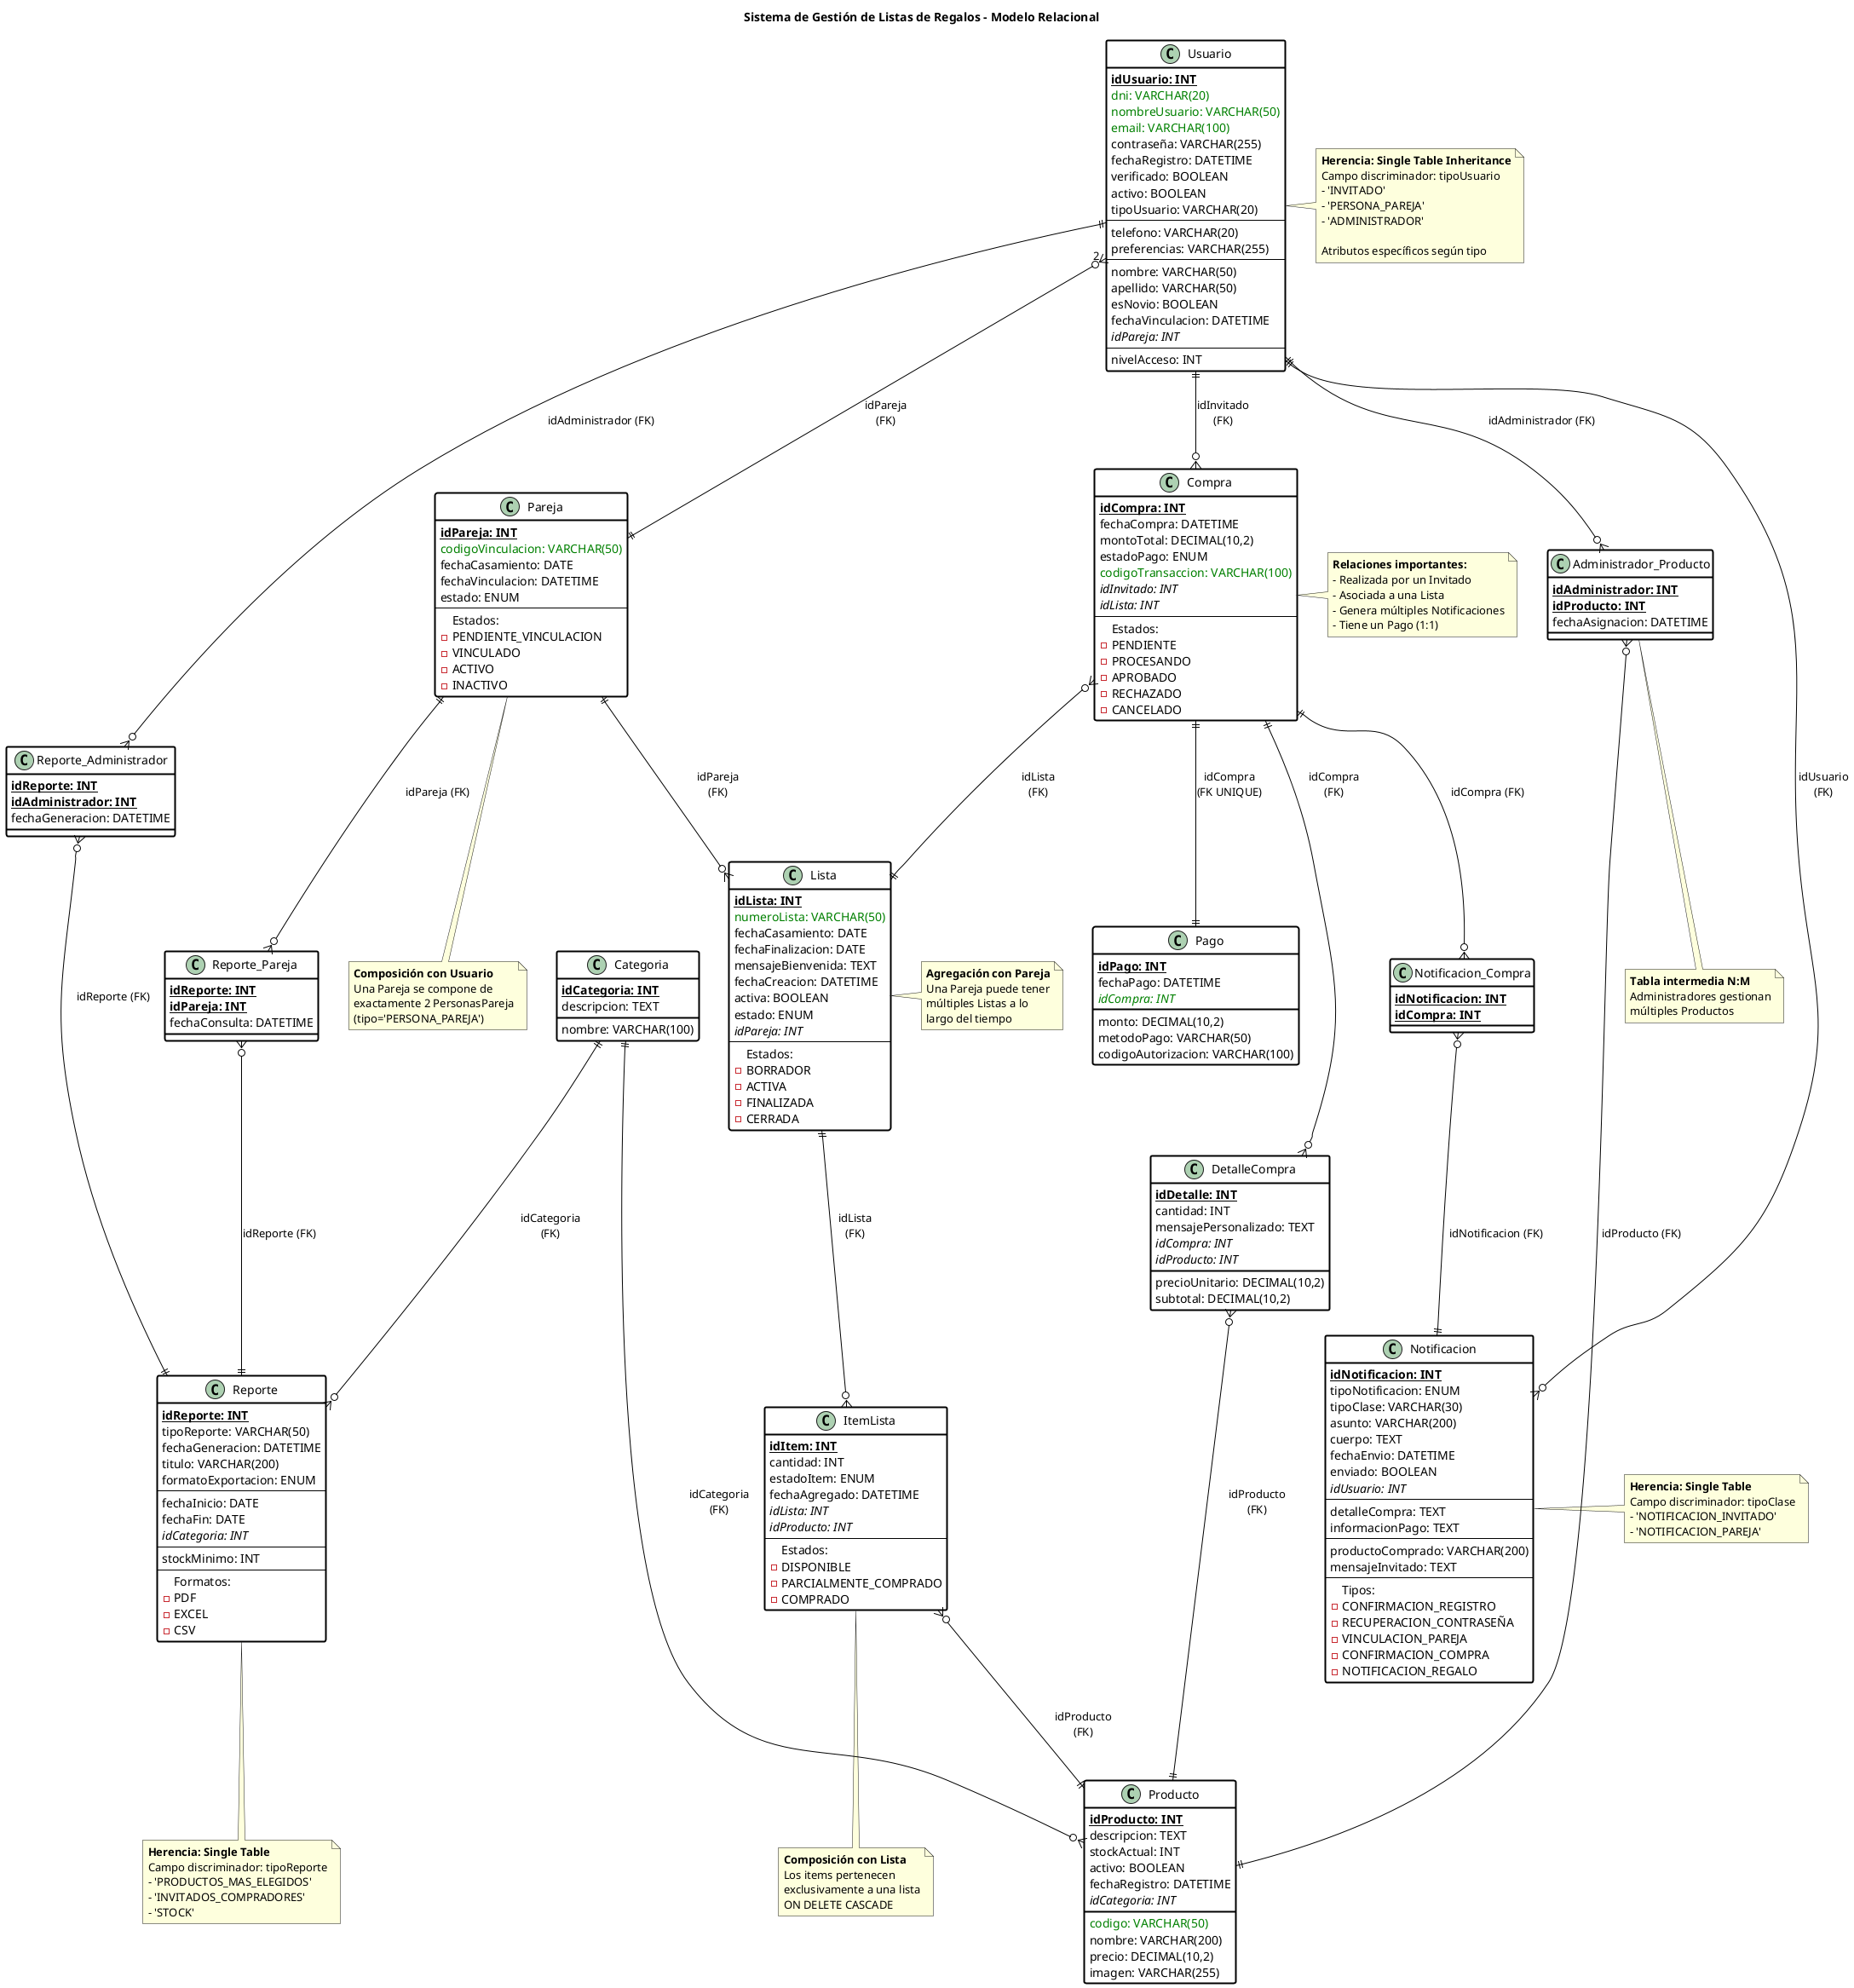 @startuml relationalDiagram
!define Table(name,desc) class name as "desc" << (T,#FFAAAA) >>
!define primary_key(x) <b><u>x</u></b>
!define foreign_key(x) <i>x</i>
!define unique(x) <color:green>x</color>

skinparam class {
    BackgroundColor White
    BorderColor Black
    BorderThickness 2
    ArrowColor Black
}

title Sistema de Gestión de Listas de Regalos - Modelo Relacional

' ===== TABLA USUARIO =====
class Usuario {
    primary_key(idUsuario: INT)
    unique(dni: VARCHAR(20))
    unique(nombreUsuario: VARCHAR(50))
    unique(email: VARCHAR(100))
    contraseña: VARCHAR(255)
    fechaRegistro: DATETIME
    verificado: BOOLEAN
    activo: BOOLEAN
    tipoUsuario: VARCHAR(20)
    --
    ' Atributos Invitado
    telefono: VARCHAR(20)
    preferencias: VARCHAR(255)
    --
    ' Atributos PersonaPareja
    nombre: VARCHAR(50)
    apellido: VARCHAR(50)
    esNovio: BOOLEAN
    fechaVinculacion: DATETIME
    foreign_key(idPareja: INT)
    --
    ' Atributos Administrador
    nivelAcceso: INT
}

' ===== TABLA PAREJA =====
class Pareja {
    primary_key(idPareja: INT)
    unique(codigoVinculacion: VARCHAR(50))
    fechaCasamiento: DATE
    fechaVinculacion: DATETIME
    estado: ENUM
    --
    Estados:
    - PENDIENTE_VINCULACION
    - VINCULADO
    - ACTIVO
    - INACTIVO
}

' ===== TABLA CATEGORIA =====
class Categoria {
    primary_key(idCategoria: INT)
    nombre: VARCHAR(100)
    descripcion: TEXT
}

' ===== TABLA PRODUCTO =====
class Producto {
    primary_key(idProducto: INT)
    unique(codigo: VARCHAR(50))
    nombre: VARCHAR(200)
    descripcion: TEXT
    precio: DECIMAL(10,2)
    stockActual: INT
    imagen: VARCHAR(255)
    activo: BOOLEAN
    fechaRegistro: DATETIME
    foreign_key(idCategoria: INT)
}

' ===== TABLA ADMINISTRADOR_PRODUCTO =====
class Administrador_Producto {
    primary_key(idAdministrador: INT)
    primary_key(idProducto: INT)
    fechaAsignacion: DATETIME
}

' ===== TABLA LISTA =====
class Lista {
    primary_key(idLista: INT)
    unique(numeroLista: VARCHAR(50))
    fechaCasamiento: DATE
    fechaFinalizacion: DATE
    mensajeBienvenida: TEXT
    fechaCreacion: DATETIME
    activa: BOOLEAN
    estado: ENUM
    foreign_key(idPareja: INT)
    --
    Estados:
    - BORRADOR
    - ACTIVA
    - FINALIZADA
    - CERRADA
}

' ===== TABLA ITEM_LISTA =====
class ItemLista {
    primary_key(idItem: INT)
    cantidad: INT
    estadoItem: ENUM
    fechaAgregado: DATETIME
    foreign_key(idLista: INT)
    foreign_key(idProducto: INT)
    --
    Estados:
    - DISPONIBLE
    - PARCIALMENTE_COMPRADO
    - COMPRADO
}

' ===== TABLA COMPRA =====
class Compra {
    primary_key(idCompra: INT)
    fechaCompra: DATETIME
    montoTotal: DECIMAL(10,2)
    estadoPago: ENUM
    unique(codigoTransaccion: VARCHAR(100))
    foreign_key(idInvitado: INT)
    foreign_key(idLista: INT)
    --
    Estados:
    - PENDIENTE
    - PROCESANDO
    - APROBADO
    - RECHAZADO
    - CANCELADO
}

' ===== TABLA DETALLE_COMPRA =====
class DetalleCompra {
    primary_key(idDetalle: INT)
    cantidad: INT
    precioUnitario: DECIMAL(10,2)
    subtotal: DECIMAL(10,2)
    mensajePersonalizado: TEXT
    foreign_key(idCompra: INT)
    foreign_key(idProducto: INT)
}

' ===== TABLA PAGO =====
class Pago {
    primary_key(idPago: INT)
    monto: DECIMAL(10,2)
    metodoPago: VARCHAR(50)
    fechaPago: DATETIME
    codigoAutorizacion: VARCHAR(100)
    unique(foreign_key(idCompra: INT))
}

' ===== TABLA NOTIFICACION =====
class Notificacion {
    primary_key(idNotificacion: INT)
    tipoNotificacion: ENUM
    tipoClase: VARCHAR(30)
    asunto: VARCHAR(200)
    cuerpo: TEXT
    fechaEnvio: DATETIME
    enviado: BOOLEAN
    foreign_key(idUsuario: INT)
    --
    ' Atributos NotificacionInvitado
    detalleCompra: TEXT
    informacionPago: TEXT
    --
    ' Atributos NotificacionPareja
    productoComprado: VARCHAR(200)
    mensajeInvitado: TEXT
    --
    Tipos:
    - CONFIRMACION_REGISTRO
    - RECUPERACION_CONTRASEÑA
    - VINCULACION_PAREJA
    - CONFIRMACION_COMPRA
    - NOTIFICACION_REGALO
}

' ===== TABLA NOTIFICACION_COMPRA =====
class Notificacion_Compra {
    primary_key(idNotificacion: INT)
    primary_key(idCompra: INT)
}

' ===== TABLA REPORTE =====
class Reporte {
    primary_key(idReporte: INT)
    tipoReporte: VARCHAR(50)
    fechaGeneracion: DATETIME
    titulo: VARCHAR(200)
    formatoExportacion: ENUM
    --
    ' Atributos ReporteProductosMasElegidos
    fechaInicio: DATE
    fechaFin: DATE
    foreign_key(idCategoria: INT)
    --
    ' Atributos ReporteStock
    stockMinimo: INT
    --
    Formatos:
    - PDF
    - EXCEL
    - CSV
}

' ===== TABLA REPORTE_PAREJA =====
class Reporte_Pareja {
    primary_key(idReporte: INT)
    primary_key(idPareja: INT)
    fechaConsulta: DATETIME
}

' ===== TABLA REPORTE_ADMINISTRADOR =====
class Reporte_Administrador {
    primary_key(idReporte: INT)
    primary_key(idAdministrador: INT)
    fechaGeneracion: DATETIME
}

' ===== RELACIONES =====

' Usuario - Pareja (Composición)
Usuario "2" }o--|| Pareja : "idPareja\n(FK)\n"

' Pareja - Lista
Pareja ||--o{ Lista : "idPareja\n(FK)\n"

' Categoria - Producto
Categoria ||--o{ Producto : "idCategoria\n(FK)\n"

' Usuario - Administrador_Producto - Producto
Usuario ||--o{ Administrador_Producto : "idAdministrador (FK)"
Administrador_Producto }o--|| Producto : "idProducto (FK)"

' Lista - ItemLista (Composición)
Lista ||--o{ ItemLista : "idLista\n(FK)\n"

' ItemLista - Producto
ItemLista }o--|| Producto : "idProducto\n(FK)\n"

' Usuario (Invitado) - Compra
Usuario ||--o{ Compra : "idInvitado\n(FK)\n"

' Compra - Lista
Compra }o--|| Lista : "idLista\n(FK)\n"

' Compra - DetalleCompra (Composición)
Compra ||--o{ DetalleCompra : "idCompra\n(FK)\n"

' DetalleCompra - Producto
DetalleCompra }o--|| Producto : "idProducto\n(FK)\n"

' Compra - Pago (1:1)
Compra ||--|| Pago : "idCompra\n(FK UNIQUE)\n"

' Usuario - Notificacion
Usuario ||--o{ Notificacion : "idUsuario\n(FK)\n"

' Compra - Notificacion_Compra - Notificacion
Compra ||--o{ Notificacion_Compra : "idCompra (FK)"
Notificacion_Compra }o--|| Notificacion : "idNotificacion (FK)"

' Reporte - Categoria (opcional)
Categoria ||--o{ Reporte : "idCategoria\n(FK)\n"

' Pareja - Reporte_Pareja - Reporte
Pareja ||--o{ Reporte_Pareja : "idPareja (FK)"
Reporte_Pareja }o--|| Reporte : "idReporte (FK)"

' Usuario (Admin) - Reporte_Administrador - Reporte
Usuario ||--o{ Reporte_Administrador : "idAdministrador (FK)"
Reporte_Administrador }o--|| Reporte : "idReporte (FK)"

' ===== NOTAS =====

note right of Usuario
    <b>Herencia: Single Table Inheritance</b>
    Campo discriminador: tipoUsuario
    - 'INVITADO'
    - 'PERSONA_PAREJA'
    - 'ADMINISTRADOR'
    
    Atributos específicos según tipo
end note

note bottom of Pareja
    <b>Composición con Usuario</b>
    Una Pareja se compone de
    exactamente 2 PersonasPareja
    (tipo='PERSONA_PAREJA')
end note

note right of Lista
    <b>Agregación con Pareja</b>
    Una Pareja puede tener
    múltiples Listas a lo
    largo del tiempo
end note

note bottom of ItemLista
    <b>Composición con Lista</b>
    Los items pertenecen
    exclusivamente a una lista
    ON DELETE CASCADE
end note

note right of Compra
    <b>Relaciones importantes:</b>
    - Realizada por un Invitado
    - Asociada a una Lista
    - Genera múltiples Notificaciones
    - Tiene un Pago (1:1)
end note

note bottom of Administrador_Producto
    <b>Tabla intermedia N:M</b>
    Administradores gestionan
    múltiples Productos
end note

note right of Notificacion
    <b>Herencia: Single Table</b>
    Campo discriminador: tipoClase
    - 'NOTIFICACION_INVITADO'
    - 'NOTIFICACION_PAREJA'
end note

note bottom of Reporte
    <b>Herencia: Single Table</b>
    Campo discriminador: tipoReporte
    - 'PRODUCTOS_MAS_ELEGIDOS'
    - 'INVITADOS_COMPRADORES'
    - 'STOCK'
end note

@enduml